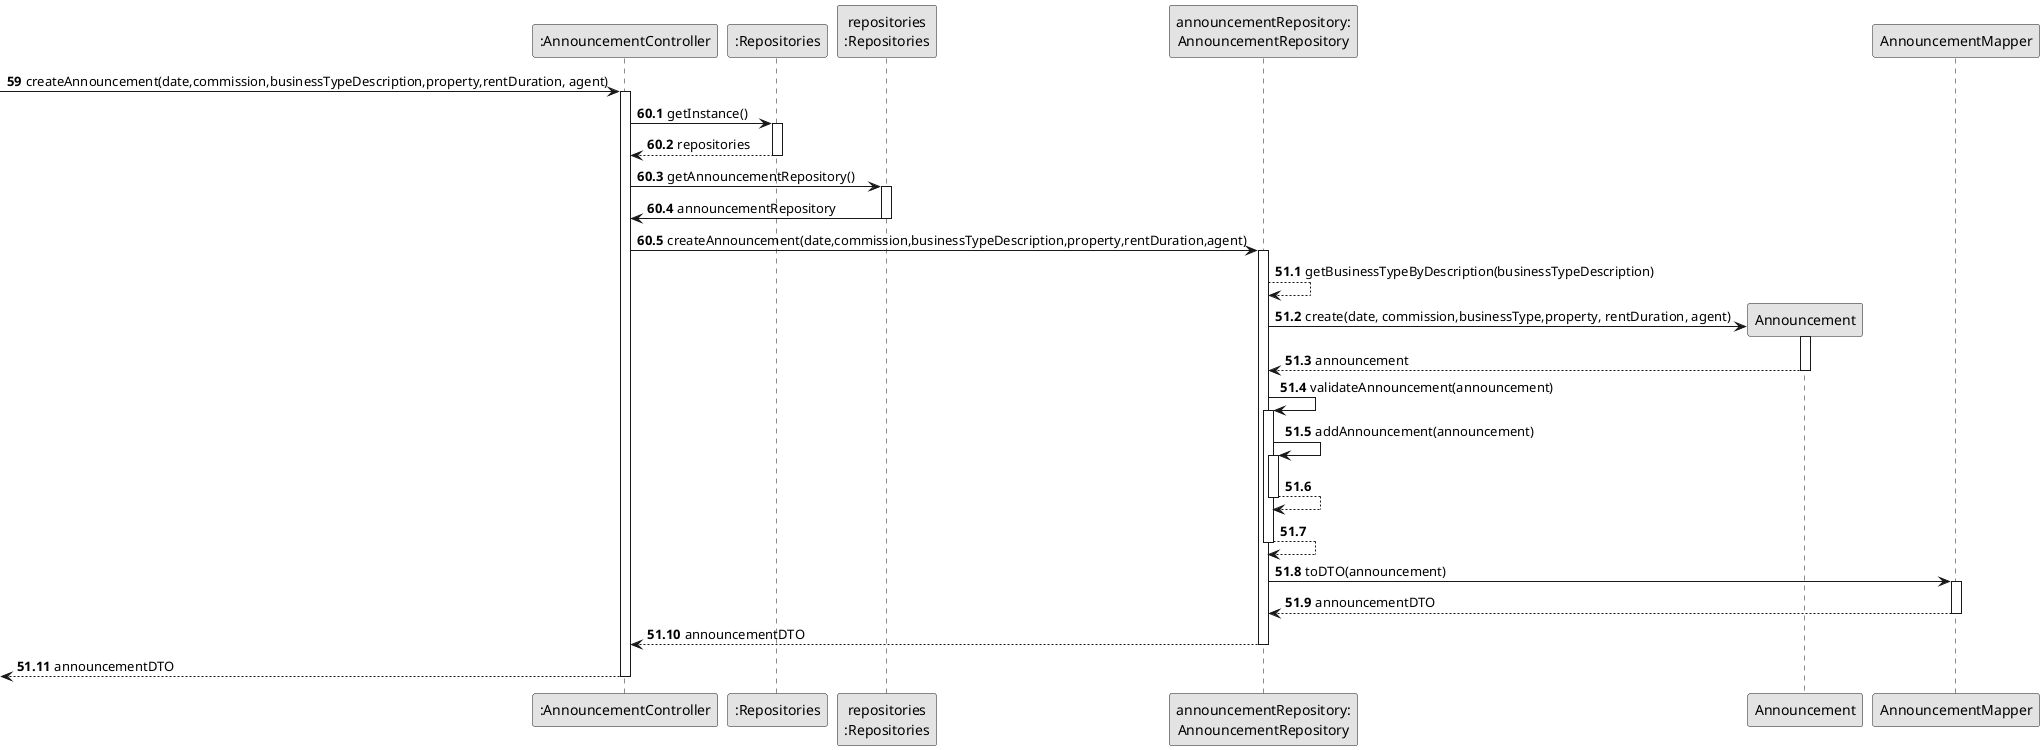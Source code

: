 @startuml
skinparam monochrome true
skinparam packageStyle rectangle
skinparam shadowing false

autonumber 62

'hide footbox
participant ":AnnouncementController" as CTRL

participant ":Repositories" as RepositorySingleton
participant "repositories\n:Repositories" as PLAT
participant "announcementRepository:\nAnnouncementRepository" as AR
participant "Announcement" as AN
participant "AnnouncementMapper" as AM

  autonumber 59
     -> CTRL: createAnnouncement(date,commission,businessTypeDescription,property,rentDuration, agent)

     activate CTRL


    autonumber 60.1
         CTRL -> RepositorySingleton : getInstance()
          activate RepositorySingleton

          RepositorySingleton --> CTRL: repositories
          deactivate RepositorySingleton

     CTRL -> PLAT : getAnnouncementRepository()
                  activate PLAT

                   PLAT -> CTRL : announcementRepository
                                   deactivate PLAT

               CTRL -> AR: createAnnouncement(date,commission,businessTypeDescription,property,rentDuration,agent)
                 activate AR

           autonumber 51.1
                               AR --> AR :getBusinessTypeByDescription(businessTypeDescription)
                               AR -> AN**: create(date, commission,businessType,property, rentDuration, agent)
                               activate AN

                               AN --> AR: announcement
                               deactivate AN



                               AR -> AR: validateAnnouncement(announcement)
                               activate AR
                                   AR -> AR: addAnnouncement(announcement)
                                   activate AR
                                       AR --> AR
                                   deactivate AR
                                   AR --> AR

                           deactivate AR

                            AR -> AM: toDTO(announcement)
                               activate AM

                               AM--> AR : announcementDTO
                               deactivate AM


              AR --> CTRL: announcementDTO

              deactivate AR


               <-- CTRL : announcementDTO
              deactivate CTRL





    autonumber 61






@enduml